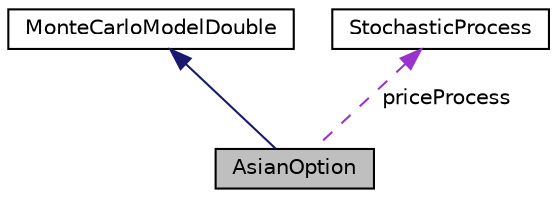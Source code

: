 digraph "AsianOption"
{
 // INTERACTIVE_SVG=YES
  bgcolor="transparent";
  edge [fontname="Helvetica",fontsize="10",labelfontname="Helvetica",labelfontsize="10"];
  node [fontname="Helvetica",fontsize="10",shape=record];
  Node4 [label="AsianOption",height=0.2,width=0.4,color="black", fillcolor="grey75", style="filled", fontcolor="black"];
  Node5 -> Node4 [dir="back",color="midnightblue",fontsize="10",style="solid",fontname="Helvetica"];
  Node5 [label="MonteCarloModelDouble",height=0.2,width=0.4,color="black",URL="$d3/d2f/interfaceumontreal_1_1ssj_1_1mcqmctools_1_1MonteCarloModelDouble.html",tooltip="An interface for a very simple simulation model for which Monte Carlo (MC) and RQMC experiments are t..."];
  Node6 -> Node4 [dir="back",color="darkorchid3",fontsize="10",style="dashed",label=" priceProcess" ,fontname="Helvetica"];
  Node6 [label="StochasticProcess",height=0.2,width=0.4,color="black",URL="$d9/d28/classumontreal_1_1ssj_1_1stochprocess_1_1StochasticProcess.html",tooltip="Abstract base class for a stochastic process  sampled (or observed) at a finite number of time points..."];
}

